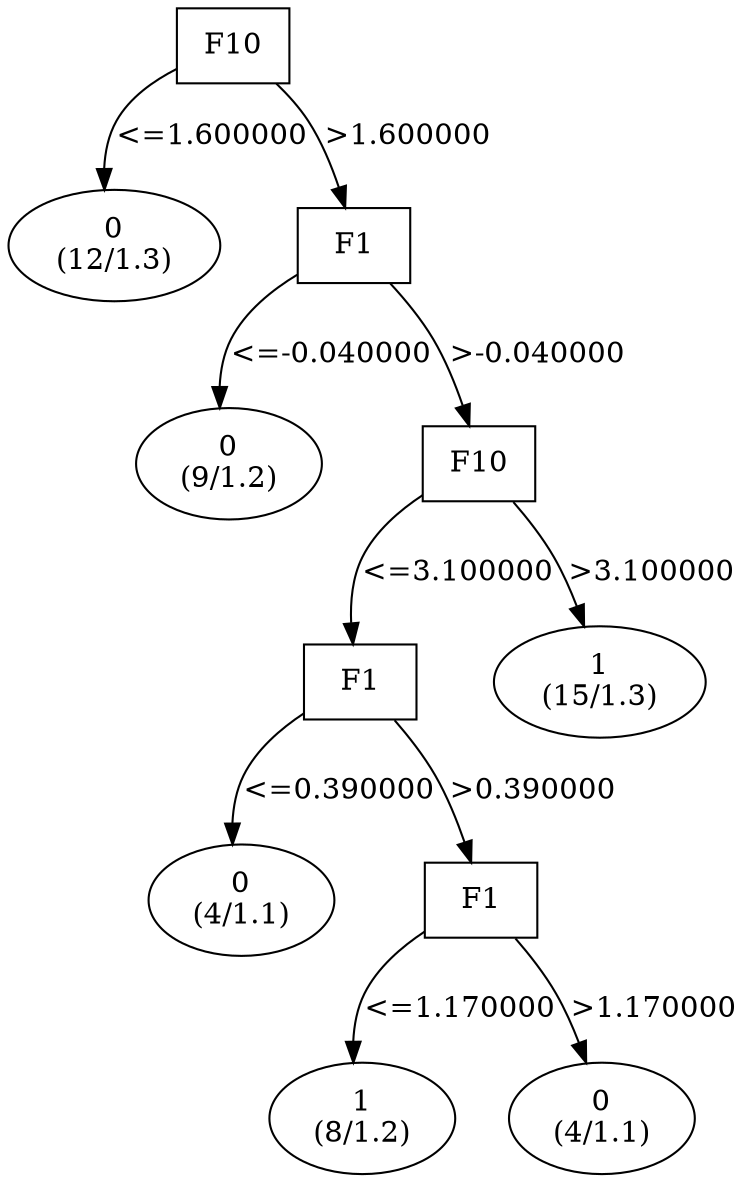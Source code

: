 digraph YaDT {
n0 [ shape=box, label="F10\n"]
n0 -> n1 [label="<=1.600000"]
n1 [ shape=ellipse, label="0\n(12/1.3)"]
n0 -> n2 [label=">1.600000"]
n2 [ shape=box, label="F1\n"]
n2 -> n3 [label="<=-0.040000"]
n3 [ shape=ellipse, label="0\n(9/1.2)"]
n2 -> n4 [label=">-0.040000"]
n4 [ shape=box, label="F10\n"]
n4 -> n5 [label="<=3.100000"]
n5 [ shape=box, label="F1\n"]
n5 -> n6 [label="<=0.390000"]
n6 [ shape=ellipse, label="0\n(4/1.1)"]
n5 -> n7 [label=">0.390000"]
n7 [ shape=box, label="F1\n"]
n7 -> n8 [label="<=1.170000"]
n8 [ shape=ellipse, label="1\n(8/1.2)"]
n7 -> n9 [label=">1.170000"]
n9 [ shape=ellipse, label="0\n(4/1.1)"]
n4 -> n12 [label=">3.100000"]
n12 [ shape=ellipse, label="1\n(15/1.3)"]
}
